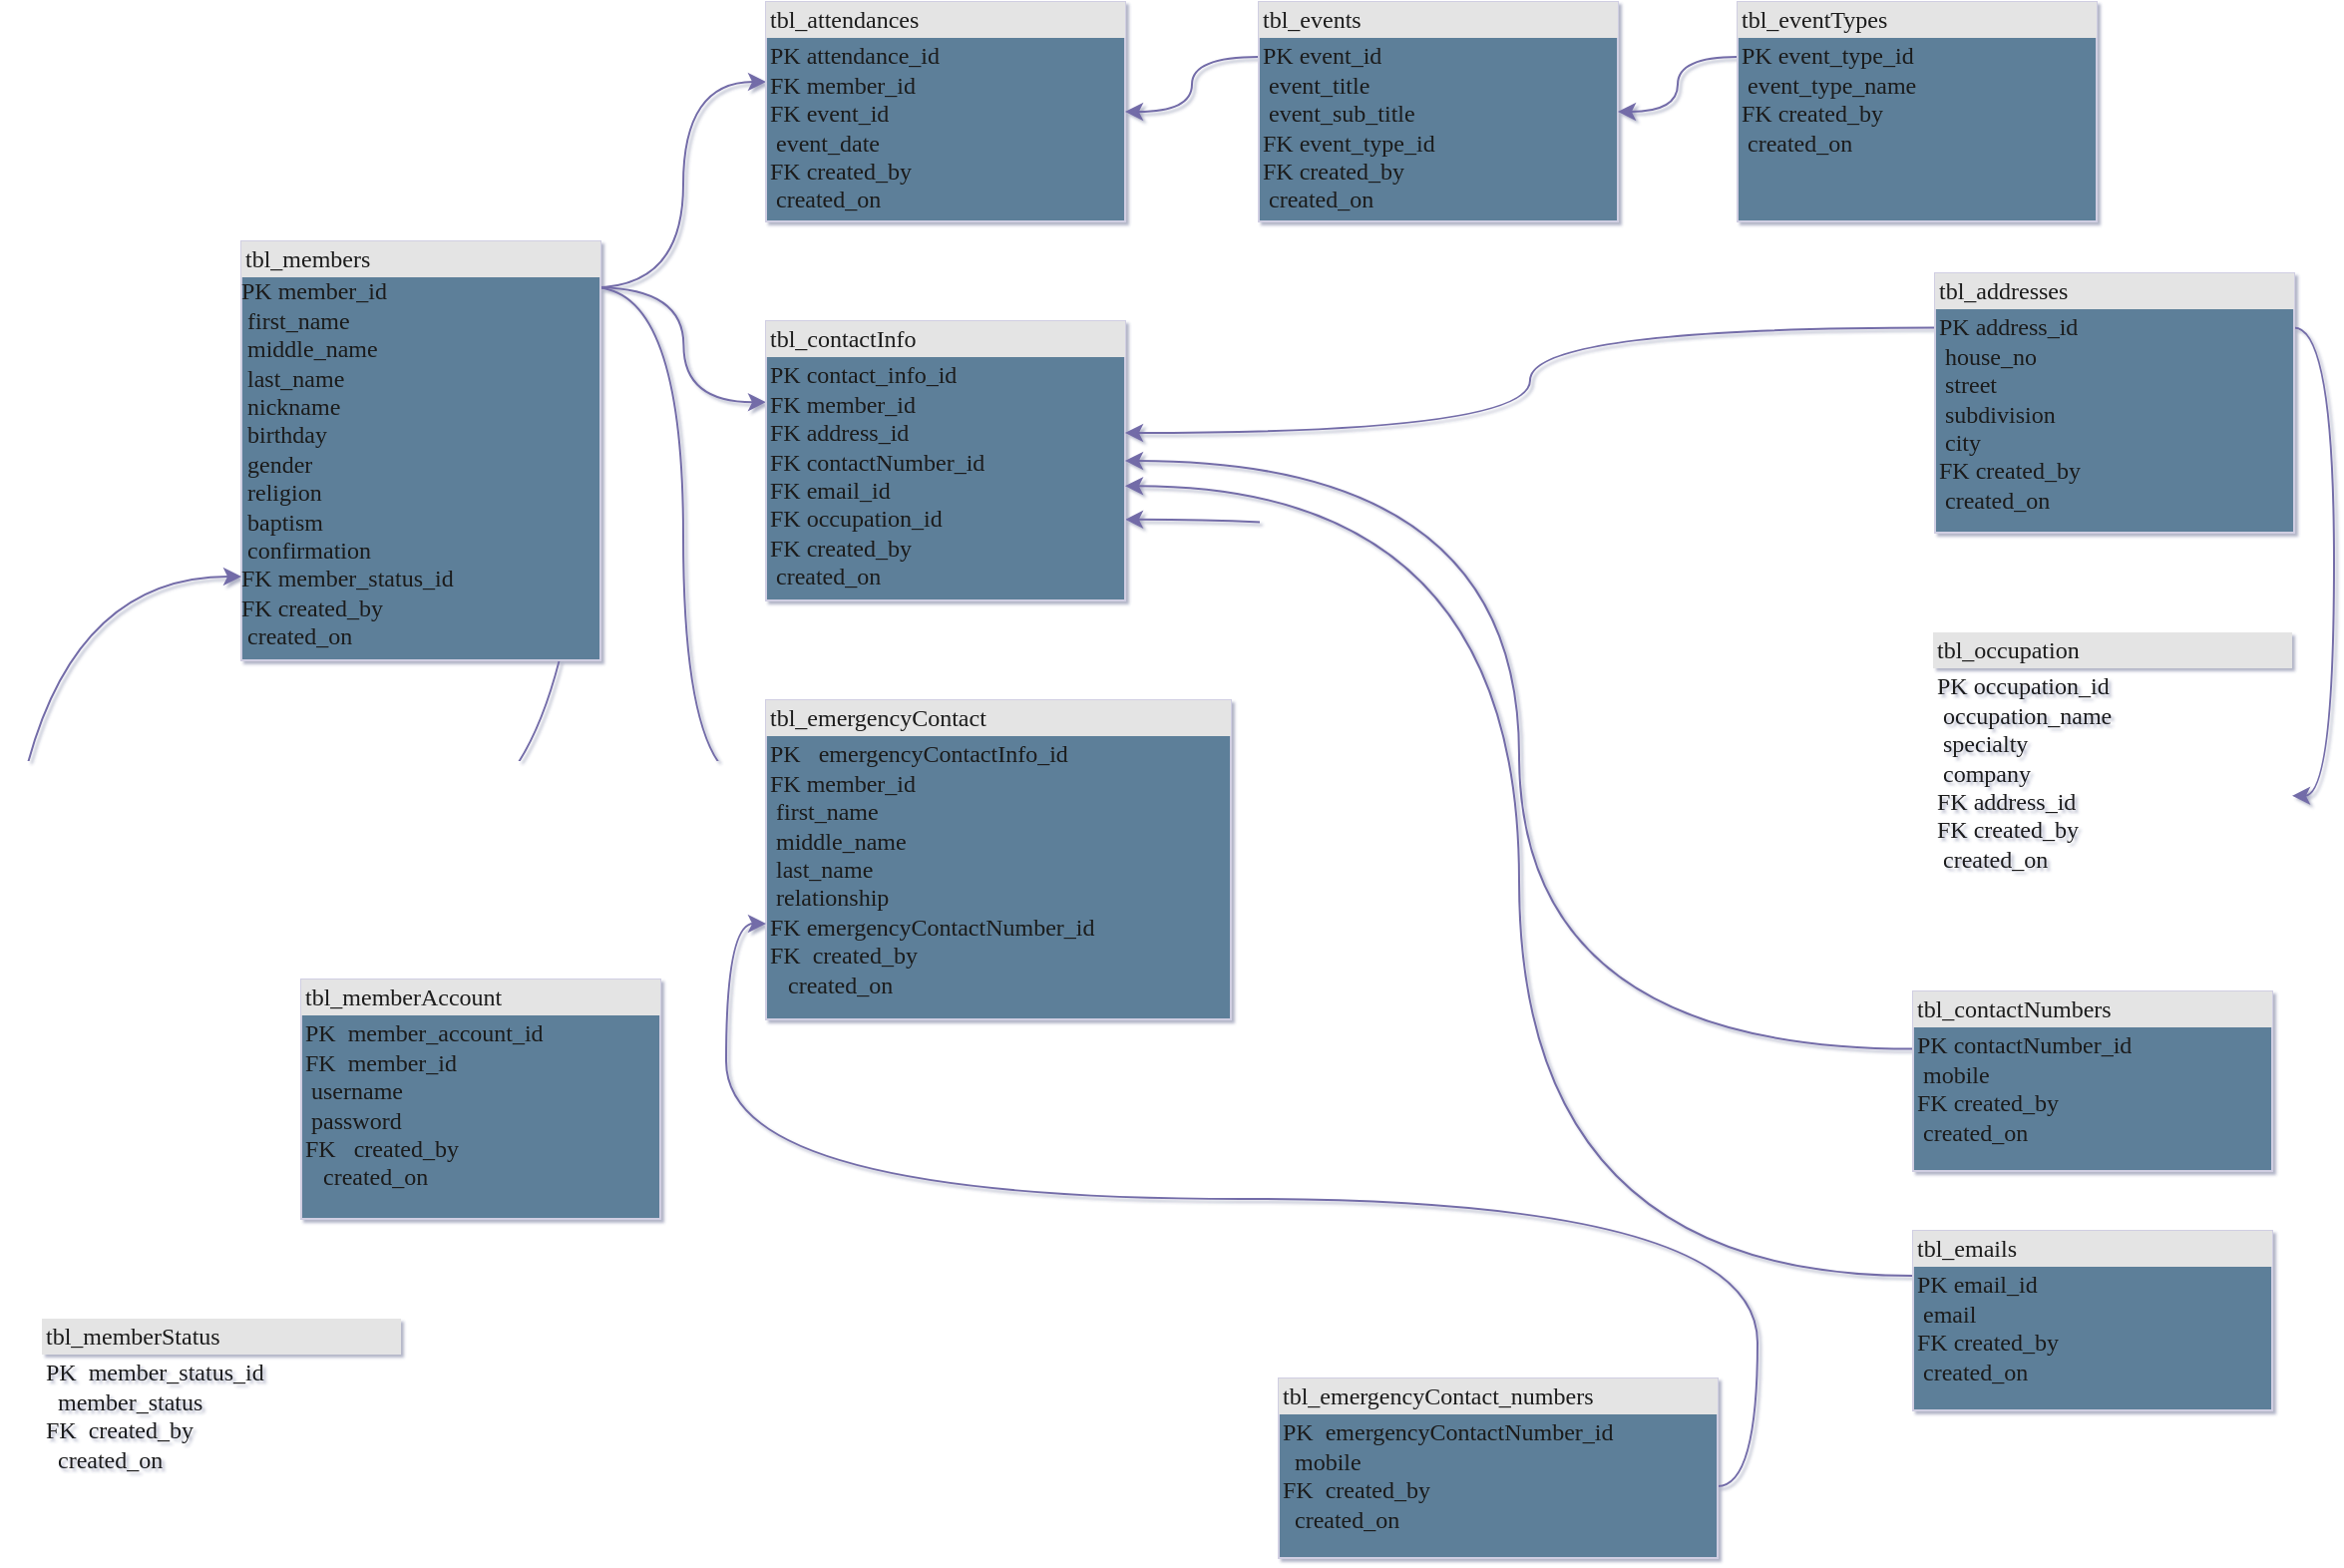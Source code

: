 <mxfile version="21.1.5" type="github">
  <diagram id="FWwc9ksW7euHVXykgP-X" name="Page-1">
    <mxGraphModel dx="2477" dy="788" grid="1" gridSize="10" guides="1" tooltips="1" connect="1" arrows="1" fold="1" page="1" pageScale="1" pageWidth="1100" pageHeight="850" background="none" math="0" shadow="1">
      <root>
        <mxCell id="0" />
        <mxCell id="1" parent="0" />
        <mxCell id="3CN4i4FmLzeHz4VsIxxE-7" style="edgeStyle=orthogonalEdgeStyle;rounded=0;orthogonalLoop=1;jettySize=auto;html=1;exitX=0.98;exitY=0.11;exitDx=0;exitDy=0;exitPerimeter=0;entryX=0;entryY=0.364;entryDx=0;entryDy=0;entryPerimeter=0;labelBackgroundColor=none;strokeColor=#736CA8;fontColor=default;curved=1;" parent="1" source="2ed32ef02a7f4228-1" target="2ed32ef02a7f4228-11" edge="1">
          <mxGeometry relative="1" as="geometry">
            <mxPoint x="189.4" y="183.1" as="sourcePoint" />
          </mxGeometry>
        </mxCell>
        <mxCell id="3CN4i4FmLzeHz4VsIxxE-13" style="edgeStyle=orthogonalEdgeStyle;rounded=0;orthogonalLoop=1;jettySize=auto;html=1;exitX=0.98;exitY=0.11;exitDx=0;exitDy=0;exitPerimeter=0;entryX=0;entryY=0.29;entryDx=0;entryDy=0;entryPerimeter=0;labelBackgroundColor=none;strokeColor=#736CA8;fontColor=default;curved=1;" parent="1" target="2ed32ef02a7f4228-8" edge="1">
          <mxGeometry relative="1" as="geometry">
            <mxPoint x="189.4" y="183.1" as="sourcePoint" />
          </mxGeometry>
        </mxCell>
        <mxCell id="_nDBIqIATd5GtNTAdIem-2" style="edgeStyle=orthogonalEdgeStyle;rounded=0;orthogonalLoop=1;jettySize=auto;html=1;exitX=0.98;exitY=0.11;exitDx=0;exitDy=0;exitPerimeter=0;entryX=0;entryY=0.34;entryDx=0;entryDy=0;entryPerimeter=0;curved=1;strokeColor=#736CA8;" parent="1" source="2ed32ef02a7f4228-1" target="_nDBIqIATd5GtNTAdIem-1" edge="1">
          <mxGeometry relative="1" as="geometry" />
        </mxCell>
        <mxCell id="ONZNVIzZxAZZReENL0fx-5" style="edgeStyle=orthogonalEdgeStyle;rounded=0;orthogonalLoop=1;jettySize=auto;html=1;exitX=0.98;exitY=0.11;exitDx=0;exitDy=0;exitPerimeter=0;entryX=0;entryY=0.26;entryDx=0;entryDy=0;entryPerimeter=0;curved=1;strokeColor=#736CA8;" parent="1" source="2ed32ef02a7f4228-1" target="KVxAI8fJgYIRp9sm_ed_-2" edge="1">
          <mxGeometry relative="1" as="geometry" />
        </mxCell>
        <mxCell id="2ed32ef02a7f4228-1" value="&lt;div style=&quot;box-sizing:border-box;width:100%;background:#e4e4e4;padding:2px;&quot;&gt;tbl_members&lt;/div&gt;PK&lt;span style=&quot;white-space: pre;&quot;&gt; &lt;/span&gt;member_id&lt;br&gt;&lt;span style=&quot;white-space: pre;&quot;&gt; &lt;/span&gt;first_name&lt;br&gt;&lt;span style=&quot;white-space: pre;&quot;&gt; &lt;/span&gt;middle_name&lt;br&gt;&lt;span style=&quot;white-space: pre;&quot;&gt; &lt;/span&gt;last_name&lt;br&gt;&lt;span style=&quot;white-space: pre;&quot;&gt; &lt;/span&gt;nickname&lt;br&gt;&lt;span style=&quot;white-space: pre;&quot;&gt; &lt;/span&gt;birthday&lt;br&gt;&lt;span style=&quot;white-space: pre;&quot;&gt; &lt;/span&gt;gender&lt;br&gt;&lt;span style=&quot;white-space: pre;&quot;&gt; &lt;/span&gt;religion&lt;br&gt;&lt;span style=&quot;white-space: pre;&quot;&gt; &lt;/span&gt;baptism&lt;br&gt;&lt;span style=&quot;white-space: pre;&quot;&gt; &lt;/span&gt;confirmation&lt;br&gt;FK&lt;span style=&quot;white-space: pre;&quot;&gt; &lt;/span&gt;member_status_id&lt;br&gt;&lt;span style=&quot;white-space: pre;&quot;&gt;FK&lt;span style=&quot;white-space: pre;&quot;&gt; &lt;/span&gt;created_by&lt;br&gt;&lt;span style=&quot;white-space: pre;&quot;&gt; &lt;/span&gt;created_on &lt;/span&gt;" style="verticalAlign=top;align=left;overflow=fill;html=1;rounded=0;shadow=0;comic=0;labelBackgroundColor=none;strokeWidth=1;fontFamily=Verdana;fontSize=12;points=[[0,0,0,0,0],[0,0.11,0,0,0],[0,0.8,0,0,0],[0,0.88,0,0,0],[0,1,0,0,0],[0.25,0,0,0,0],[0.25,1,0,0,0],[0.5,0,0,0,0],[0.5,1,0,0,0],[0.75,0,0,0,0],[0.75,1,0,0,0],[0.98,0.11,0,0,0],[1,0,0,0,0],[1,0.8,0,0,0],[1,0.88,0,0,0],[1,1,0,0,0]];fillColor=#5D7F99;strokeColor=#D0CEE2;fontColor=#1A1A1A;" parent="1" vertex="1">
          <mxGeometry x="10" y="160" width="180" height="210" as="geometry" />
        </mxCell>
        <mxCell id="3CN4i4FmLzeHz4VsIxxE-18" style="edgeStyle=orthogonalEdgeStyle;rounded=0;orthogonalLoop=1;jettySize=auto;html=1;exitX=0;exitY=0.25;exitDx=0;exitDy=0;entryX=1;entryY=0.71;entryDx=0;entryDy=0;entryPerimeter=0;labelBackgroundColor=none;strokeColor=#736CA8;fontColor=default;curved=1;" parent="1" source="2ed32ef02a7f4228-2" target="2ed32ef02a7f4228-8" edge="1">
          <mxGeometry relative="1" as="geometry" />
        </mxCell>
        <mxCell id="2ed32ef02a7f4228-2" value="&lt;div style=&quot;box-sizing: border-box ; width: 100% ; background: #e4e4e4 ; padding: 2px&quot;&gt;tbl_occupation&lt;/div&gt;&lt;table style=&quot;width: 100% ; font-size: 1em&quot; cellpadding=&quot;2&quot; cellspacing=&quot;0&quot;&gt;&lt;tbody&gt;&lt;tr&gt;&lt;td&gt;PK&lt;span style=&quot;white-space: pre;&quot;&gt; &lt;/span&gt;occupation_id&lt;br&gt;&lt;span style=&quot;white-space: pre;&quot;&gt; &lt;/span&gt;occupation_name&lt;br&gt;&lt;span style=&quot;white-space: pre;&quot;&gt; &lt;/span&gt;specialty&lt;br&gt;&lt;span style=&quot;white-space: pre;&quot;&gt; &lt;/span&gt;company&lt;br&gt;FK&lt;span style=&quot;white-space: pre;&quot;&gt; &lt;/span&gt;address_id&lt;br&gt;FK&lt;span style=&quot;white-space: pre;&quot;&gt; &lt;/span&gt;created_by&lt;br&gt;&lt;span style=&quot;white-space: pre;&quot;&gt; &lt;/span&gt;created_on&lt;br&gt;&lt;/td&gt;&lt;td&gt;&lt;/td&gt;&lt;/tr&gt;&lt;/tbody&gt;&lt;/table&gt;" style="verticalAlign=top;align=left;overflow=fill;html=1;rounded=0;shadow=0;comic=0;labelBackgroundColor=none;strokeWidth=1;fontFamily=Verdana;fontSize=12;fillColor=#5D7F99;strokeColor=#D0CEE2;fontColor=#1A1A1A;" parent="1" vertex="1">
          <mxGeometry x="858" y="356" width="180" height="130" as="geometry" />
        </mxCell>
        <mxCell id="3CN4i4FmLzeHz4VsIxxE-8" style="edgeStyle=orthogonalEdgeStyle;rounded=0;orthogonalLoop=1;jettySize=auto;html=1;exitX=0;exitY=0.61;exitDx=0;exitDy=0;exitPerimeter=0;entryX=0;entryY=0.8;entryDx=0;entryDy=0;entryPerimeter=0;labelBackgroundColor=none;strokeColor=#736CA8;fontColor=default;curved=1;" parent="1" source="2ed32ef02a7f4228-5" target="2ed32ef02a7f4228-1" edge="1">
          <mxGeometry relative="1" as="geometry" />
        </mxCell>
        <mxCell id="2ed32ef02a7f4228-5" value="&lt;div style=&quot;box-sizing:border-box;width:100%;background:#e4e4e4;padding:2px;&quot;&gt;tbl_memberStatus&lt;/div&gt;&lt;table style=&quot;width:100%;font-size:1em;&quot; cellpadding=&quot;2&quot; cellspacing=&quot;0&quot;&gt;&lt;tbody&gt;&lt;tr&gt;&lt;td&gt;PK&lt;span style=&quot;white-space: pre;&quot;&gt; &lt;span style=&quot;white-space: pre;&quot;&gt; &lt;/span&gt;&lt;/span&gt;member_status_id&lt;br&gt;&lt;span style=&quot;white-space: pre;&quot;&gt; &lt;span style=&quot;white-space: pre;&quot;&gt; &lt;/span&gt;&lt;/span&gt;member_status&lt;br&gt;FK&lt;span style=&quot;white-space: pre;&quot;&gt; &lt;span style=&quot;white-space: pre;&quot;&gt; &lt;/span&gt;&lt;/span&gt;created_by&lt;br&gt;&lt;span style=&quot;white-space: pre;&quot;&gt; &lt;span style=&quot;white-space: pre;&quot;&gt; &lt;/span&gt;&lt;/span&gt;created_on&lt;br&gt;&lt;/td&gt;&lt;td&gt;&lt;/td&gt;&lt;/tr&gt;&lt;/tbody&gt;&lt;/table&gt;" style="verticalAlign=top;align=left;overflow=fill;html=1;rounded=0;shadow=0;comic=0;labelBackgroundColor=none;strokeWidth=1;fontFamily=Verdana;fontSize=12;points=[[0,0,0,0,0],[0,0.28,0,0,0],[0,0.61,0,0,0],[0,0.75,0,0,0],[0,1,0,0,0],[0.25,0,0,0,0],[0.25,1,0,0,0],[0.5,0,0,0,0],[0.5,1,0,0,0],[0.75,0,0,0,0],[0.75,1,0,0,0],[1,0,0,0,0],[1,0.25,0,0,0],[1,0.61,0,0,0],[1,0.75,0,0,0],[1,1,0,0,0]];fillColor=#5D7F99;strokeColor=#D0CEE2;fontColor=#1A1A1A;" parent="1" vertex="1">
          <mxGeometry x="-90" y="700" width="180" height="90" as="geometry" />
        </mxCell>
        <mxCell id="2ed32ef02a7f4228-8" value="&lt;div style=&quot;box-sizing: border-box ; width: 100% ; background: #e4e4e4 ; padding: 2px&quot;&gt;tbl_contactInfo&lt;/div&gt;&lt;table style=&quot;width: 100% ; font-size: 1em&quot; cellpadding=&quot;2&quot; cellspacing=&quot;0&quot;&gt;&lt;tbody&gt;&lt;tr&gt;&lt;td&gt;PK&lt;span style=&quot;white-space: pre;&quot;&gt; &lt;/span&gt;contact_info_id&lt;br&gt;FK&lt;span style=&quot;white-space: pre;&quot;&gt; &lt;/span&gt;member_id&lt;br&gt;FK&lt;span style=&quot;white-space: pre;&quot;&gt; &lt;/span&gt;address_id&lt;br&gt;FK&lt;span style=&quot;white-space: pre;&quot;&gt; &lt;/span&gt;contactNumber_id&lt;br&gt;FK&lt;span style=&quot;white-space: pre;&quot;&gt; &lt;/span&gt;email_id&lt;br&gt;FK&lt;span style=&quot;white-space: pre;&quot;&gt; &lt;/span&gt;occupation_id&lt;br&gt;FK&lt;span style=&quot;white-space: pre;&quot;&gt; &lt;/span&gt;created_by&lt;br&gt;&lt;span style=&quot;white-space: pre;&quot;&gt; &lt;/span&gt;created_on&lt;br&gt;&lt;/td&gt;&lt;td&gt;&lt;/td&gt;&lt;/tr&gt;&lt;/tbody&gt;&lt;/table&gt;" style="verticalAlign=top;align=left;overflow=fill;html=1;rounded=0;shadow=0;comic=0;labelBackgroundColor=none;strokeWidth=1;fontFamily=Verdana;fontSize=12;points=[[0,0,0,0,0],[0,0.2,0,0,0],[0,0.29,0,0,0],[0,0.4,0,0,0],[0,0.5,0,0,0],[0,0.59,0,0,0],[0,0.71,0,0,0],[0,0.82,0,0,0],[0,1,0,0,0],[0.25,0,0,0,0],[0.25,1,0,0,0],[0.5,0,0,0,0],[0.5,1,0,0,0],[0.75,0,0,0,0],[0.75,1,0,0,0],[1,0,0,0,0],[1,0.2,0,0,0],[1,0.29,0,0,0],[1,0.4,0,0,0],[1,0.5,0,0,0],[1,0.59,0,0,0],[1,0.71,0,0,0],[1,0.82,0,0,0],[1,1,0,0,0]];fillColor=#5D7F99;strokeColor=#D0CEE2;fontColor=#1A1A1A;" parent="1" vertex="1">
          <mxGeometry x="273" y="200" width="180" height="140" as="geometry" />
        </mxCell>
        <mxCell id="2ed32ef02a7f4228-11" value="&lt;div style=&quot;box-sizing:border-box;width:100%;background:#e4e4e4;padding:2px;&quot;&gt;tbl_attendances&lt;/div&gt;&lt;table style=&quot;width:100%;font-size:1em;&quot; cellpadding=&quot;2&quot; cellspacing=&quot;0&quot;&gt;&lt;tbody&gt;&lt;tr&gt;&lt;td&gt;PK&lt;span style=&quot;white-space: pre;&quot;&gt; &lt;/span&gt;attendance_id&lt;br&gt;FK&lt;span style=&quot;white-space: pre;&quot;&gt; &lt;/span&gt;member_id&lt;br&gt;FK&lt;span style=&quot;white-space: pre;&quot;&gt; &lt;/span&gt;event_id&lt;br&gt;&lt;span style=&quot;white-space: pre;&quot;&gt; &lt;/span&gt;event_date&lt;br&gt;FK&lt;span style=&quot;white-space: pre;&quot;&gt; &lt;/span&gt;created_by&lt;br&gt;&lt;span style=&quot;white-space: pre;&quot;&gt; &lt;/span&gt;created_on&lt;br&gt;&lt;/td&gt;&lt;td&gt;&lt;/td&gt;&lt;/tr&gt;&lt;/tbody&gt;&lt;/table&gt;" style="verticalAlign=top;align=left;overflow=fill;html=1;rounded=0;shadow=0;comic=0;labelBackgroundColor=none;strokeWidth=1;fontFamily=Verdana;fontSize=12;fillColor=#5D7F99;strokeColor=#D0CEE2;fontColor=#1A1A1A;" parent="1" vertex="1">
          <mxGeometry x="273" y="40" width="180" height="110" as="geometry" />
        </mxCell>
        <mxCell id="3CN4i4FmLzeHz4VsIxxE-11" style="edgeStyle=orthogonalEdgeStyle;rounded=0;orthogonalLoop=1;jettySize=auto;html=1;exitX=0;exitY=0.25;exitDx=0;exitDy=0;labelBackgroundColor=none;strokeColor=#736CA8;fontColor=default;curved=1;" parent="1" source="3CN4i4FmLzeHz4VsIxxE-1" target="2ed32ef02a7f4228-11" edge="1">
          <mxGeometry relative="1" as="geometry" />
        </mxCell>
        <mxCell id="3CN4i4FmLzeHz4VsIxxE-1" value="&lt;div style=&quot;box-sizing:border-box;width:100%;background:#e4e4e4;padding:2px;&quot;&gt;tbl_events&lt;/div&gt;&lt;table style=&quot;width:100%;font-size:1em;&quot; cellpadding=&quot;2&quot; cellspacing=&quot;0&quot;&gt;&lt;tbody&gt;&lt;tr&gt;&lt;td&gt;PK&lt;span style=&quot;white-space: pre;&quot;&gt; &lt;/span&gt;event_id&lt;br&gt;&lt;span style=&quot;white-space: pre;&quot;&gt; &lt;/span&gt;event_title&lt;br&gt;&lt;span style=&quot;white-space: pre;&quot;&gt; &lt;/span&gt;event_sub_title&lt;br&gt;FK&lt;span style=&quot;white-space: pre;&quot;&gt; &lt;/span&gt;event_type_id&lt;br&gt;FK&lt;span style=&quot;white-space: pre;&quot;&gt; &lt;/span&gt;created_by&lt;br&gt;&lt;span style=&quot;white-space: pre;&quot;&gt; &lt;/span&gt;created_on&lt;br&gt;&lt;/td&gt;&lt;td&gt;&lt;/td&gt;&lt;/tr&gt;&lt;/tbody&gt;&lt;/table&gt;" style="verticalAlign=top;align=left;overflow=fill;html=1;rounded=0;shadow=0;comic=0;labelBackgroundColor=none;strokeWidth=1;fontFamily=Verdana;fontSize=12;fillColor=#5D7F99;strokeColor=#D0CEE2;fontColor=#1A1A1A;" parent="1" vertex="1">
          <mxGeometry x="520" y="40" width="180" height="110" as="geometry" />
        </mxCell>
        <mxCell id="3CN4i4FmLzeHz4VsIxxE-12" style="edgeStyle=orthogonalEdgeStyle;rounded=0;orthogonalLoop=1;jettySize=auto;html=1;exitX=0;exitY=0.25;exitDx=0;exitDy=0;labelBackgroundColor=none;strokeColor=#736CA8;fontColor=default;curved=1;" parent="1" source="3CN4i4FmLzeHz4VsIxxE-2" target="3CN4i4FmLzeHz4VsIxxE-1" edge="1">
          <mxGeometry relative="1" as="geometry" />
        </mxCell>
        <mxCell id="3CN4i4FmLzeHz4VsIxxE-2" value="&lt;div style=&quot;box-sizing:border-box;width:100%;background:#e4e4e4;padding:2px;&quot;&gt;tbl_eventTypes&lt;/div&gt;&lt;table style=&quot;width:100%;font-size:1em;&quot; cellpadding=&quot;2&quot; cellspacing=&quot;0&quot;&gt;&lt;tbody&gt;&lt;tr&gt;&lt;td&gt;PK&lt;span style=&quot;white-space: pre;&quot;&gt; &lt;/span&gt;event_type_id&lt;br&gt;&lt;span style=&quot;white-space: pre;&quot;&gt; &lt;/span&gt;event_type_name&lt;br&gt;FK&lt;span style=&quot;white-space: pre;&quot;&gt; &lt;/span&gt;created_by&lt;br&gt;&lt;span style=&quot;white-space: pre;&quot;&gt; &lt;/span&gt;created_on&lt;br&gt;&lt;/td&gt;&lt;td&gt;&lt;/td&gt;&lt;/tr&gt;&lt;/tbody&gt;&lt;/table&gt;" style="verticalAlign=top;align=left;overflow=fill;html=1;rounded=0;shadow=0;comic=0;labelBackgroundColor=none;strokeWidth=1;fontFamily=Verdana;fontSize=12;fillColor=#5D7F99;strokeColor=#D0CEE2;fontColor=#1A1A1A;" parent="1" vertex="1">
          <mxGeometry x="760" y="40" width="180" height="110" as="geometry" />
        </mxCell>
        <mxCell id="3CN4i4FmLzeHz4VsIxxE-14" style="edgeStyle=orthogonalEdgeStyle;rounded=0;orthogonalLoop=1;jettySize=auto;html=1;exitX=0;exitY=0.21;exitDx=0;exitDy=0;exitPerimeter=0;entryX=1;entryY=0.4;entryDx=0;entryDy=0;entryPerimeter=0;labelBackgroundColor=none;strokeColor=#736CA8;fontColor=default;curved=1;" parent="1" source="3CN4i4FmLzeHz4VsIxxE-3" target="2ed32ef02a7f4228-8" edge="1">
          <mxGeometry relative="1" as="geometry" />
        </mxCell>
        <mxCell id="3CN4i4FmLzeHz4VsIxxE-17" style="edgeStyle=orthogonalEdgeStyle;rounded=0;orthogonalLoop=1;jettySize=auto;html=1;exitX=1;exitY=0.21;exitDx=0;exitDy=0;exitPerimeter=0;entryX=1;entryY=0.63;entryDx=0;entryDy=0;entryPerimeter=0;labelBackgroundColor=none;strokeColor=#736CA8;fontColor=default;curved=1;" parent="1" source="3CN4i4FmLzeHz4VsIxxE-3" target="2ed32ef02a7f4228-2" edge="1">
          <mxGeometry relative="1" as="geometry" />
        </mxCell>
        <mxCell id="3CN4i4FmLzeHz4VsIxxE-3" value="&lt;div style=&quot;box-sizing: border-box ; width: 100% ; background: #e4e4e4 ; padding: 2px&quot;&gt;tbl_addresses&lt;/div&gt;&lt;table style=&quot;width: 100% ; font-size: 1em&quot; cellpadding=&quot;2&quot; cellspacing=&quot;0&quot;&gt;&lt;tbody&gt;&lt;tr&gt;&lt;td&gt;PK&lt;span style=&quot;white-space: pre;&quot;&gt; &lt;/span&gt;address_id&lt;br&gt;&lt;span style=&quot;white-space: pre;&quot;&gt; &lt;/span&gt;house_no&lt;br&gt;&lt;span style=&quot;white-space: pre;&quot;&gt; &lt;/span&gt;street&lt;br&gt;&lt;span style=&quot;white-space: pre;&quot;&gt; &lt;/span&gt;subdivision&lt;br&gt;&lt;span style=&quot;white-space: pre;&quot;&gt; &lt;/span&gt;city&lt;br&gt;FK&lt;span style=&quot;white-space: pre;&quot;&gt; &lt;/span&gt;created_by&lt;br&gt;&lt;span style=&quot;white-space: pre;&quot;&gt; &lt;/span&gt;created_on&lt;br&gt;&lt;/td&gt;&lt;td&gt;&lt;/td&gt;&lt;/tr&gt;&lt;/tbody&gt;&lt;/table&gt;" style="verticalAlign=top;align=left;overflow=fill;html=1;rounded=0;shadow=0;comic=0;labelBackgroundColor=none;strokeWidth=1;fontFamily=Verdana;fontSize=12;points=[[0,0,0,0,0],[0,0.21,0,0,0],[0,0.5,0,0,0],[0,0.75,0,0,0],[0,1,0,0,0],[0.25,0,0,0,0],[0.25,1,0,0,0],[0.5,0,0,0,0],[0.5,1,0,0,0],[0.75,0,0,0,0],[0.75,1,0,0,0],[1,0,0,0,0],[1,0.21,0,0,0],[1,0.5,0,0,0],[1,0.75,0,0,0],[1,1,0,0,0]];fillColor=#5D7F99;strokeColor=#D0CEE2;fontColor=#1A1A1A;" parent="1" vertex="1">
          <mxGeometry x="859" y="176" width="180" height="130" as="geometry" />
        </mxCell>
        <mxCell id="3CN4i4FmLzeHz4VsIxxE-16" style="edgeStyle=orthogonalEdgeStyle;rounded=0;orthogonalLoop=1;jettySize=auto;html=1;exitX=0;exitY=0.25;exitDx=0;exitDy=0;entryX=1;entryY=0.59;entryDx=0;entryDy=0;entryPerimeter=0;labelBackgroundColor=none;strokeColor=#736CA8;fontColor=default;curved=1;" parent="1" source="3CN4i4FmLzeHz4VsIxxE-4" target="2ed32ef02a7f4228-8" edge="1">
          <mxGeometry relative="1" as="geometry" />
        </mxCell>
        <mxCell id="3CN4i4FmLzeHz4VsIxxE-4" value="&lt;div style=&quot;box-sizing: border-box ; width: 100% ; background: #e4e4e4 ; padding: 2px&quot;&gt;tbl_emails&lt;/div&gt;&lt;table style=&quot;width: 100% ; font-size: 1em&quot; cellpadding=&quot;2&quot; cellspacing=&quot;0&quot;&gt;&lt;tbody&gt;&lt;tr&gt;&lt;td&gt;PK&lt;span style=&quot;white-space: pre;&quot;&gt; &lt;/span&gt;email_id&lt;br&gt;&lt;span style=&quot;white-space: pre;&quot;&gt; &lt;/span&gt;email&lt;br&gt;FK&lt;span style=&quot;white-space: pre;&quot;&gt; &lt;/span&gt;created_by&lt;br&gt;&lt;span style=&quot;white-space: pre;&quot;&gt; &lt;/span&gt;created_on&lt;br&gt;&lt;/td&gt;&lt;td&gt;&lt;/td&gt;&lt;/tr&gt;&lt;/tbody&gt;&lt;/table&gt;" style="verticalAlign=top;align=left;overflow=fill;html=1;rounded=0;shadow=0;comic=0;labelBackgroundColor=none;strokeWidth=1;fontFamily=Verdana;fontSize=12;fillColor=#5D7F99;strokeColor=#D0CEE2;fontColor=#1A1A1A;" parent="1" vertex="1">
          <mxGeometry x="848" y="656" width="180" height="90" as="geometry" />
        </mxCell>
        <mxCell id="3CN4i4FmLzeHz4VsIxxE-15" style="edgeStyle=orthogonalEdgeStyle;rounded=0;orthogonalLoop=1;jettySize=auto;html=1;exitX=0;exitY=0.32;exitDx=0;exitDy=0;exitPerimeter=0;entryX=1;entryY=0.5;entryDx=0;entryDy=0;entryPerimeter=0;labelBackgroundColor=none;strokeColor=#736CA8;fontColor=default;curved=1;" parent="1" source="3CN4i4FmLzeHz4VsIxxE-5" target="2ed32ef02a7f4228-8" edge="1">
          <mxGeometry relative="1" as="geometry" />
        </mxCell>
        <mxCell id="3CN4i4FmLzeHz4VsIxxE-5" value="&lt;div style=&quot;box-sizing: border-box ; width: 100% ; background: #e4e4e4 ; padding: 2px&quot;&gt;tbl_contactNumbers&lt;/div&gt;&lt;table style=&quot;width: 100% ; font-size: 1em&quot; cellpadding=&quot;2&quot; cellspacing=&quot;0&quot;&gt;&lt;tbody&gt;&lt;tr&gt;&lt;td&gt;PK&lt;span style=&quot;white-space: pre;&quot;&gt; &lt;/span&gt;contactNumber_id&lt;br&gt;&lt;span style=&quot;white-space: pre;&quot;&gt; &lt;/span&gt;mobile&lt;br&gt;FK&lt;span style=&quot;white-space: pre;&quot;&gt; &lt;/span&gt;created_by&lt;br&gt;&lt;span style=&quot;white-space: pre;&quot;&gt; &lt;/span&gt;created_on&lt;br&gt;&lt;/td&gt;&lt;td&gt;&lt;/td&gt;&lt;/tr&gt;&lt;/tbody&gt;&lt;/table&gt;" style="verticalAlign=top;align=left;overflow=fill;html=1;rounded=0;shadow=0;comic=0;labelBackgroundColor=none;strokeWidth=1;fontFamily=Verdana;fontSize=12;points=[[0,0,0,0,0],[0,0.32,0,0,0],[0,0.6,0,0,0],[0,0.75,0,0,0],[0,1,0,0,0],[0.25,0,0,0,0],[0.25,1,0,0,0],[0.5,0,0,0,0],[0.5,1,0,0,0],[0.75,0,0,0,0],[0.75,1,0,0,0],[1,0,0,0,0],[1,0.29,0,0,0],[1,0.6,0,0,0],[1,0.75,0,0,0],[1,1,0,0,0]];fillColor=#5D7F99;strokeColor=#D0CEE2;fontColor=#1A1A1A;" parent="1" vertex="1">
          <mxGeometry x="848" y="536" width="180" height="90" as="geometry" />
        </mxCell>
        <mxCell id="_nDBIqIATd5GtNTAdIem-1" value="&lt;div style=&quot;box-sizing:border-box;width:100%;background:#e4e4e4;padding:2px;&quot;&gt;tbl_memberAccount&lt;/div&gt;&lt;table style=&quot;width:100%;font-size:1em;&quot; cellpadding=&quot;2&quot; cellspacing=&quot;0&quot;&gt;&lt;tbody&gt;&lt;tr&gt;&lt;td&gt;PK&lt;span style=&quot;white-space: pre;&quot;&gt; &lt;span style=&quot;white-space: pre;&quot;&gt; &lt;/span&gt;&lt;/span&gt;member_account_id&lt;br&gt;FK&lt;span style=&quot;white-space: pre;&quot;&gt; &lt;span style=&quot;white-space: pre;&quot;&gt; &lt;/span&gt;&lt;/span&gt;member_id&lt;br&gt;&lt;span style=&quot;white-space: pre;&quot;&gt; &lt;/span&gt;username&lt;br&gt;&lt;span style=&quot;white-space: pre;&quot;&gt; &lt;/span&gt;password&lt;br&gt;FK&lt;span style=&quot;white-space: pre;&quot;&gt; &lt;span style=&quot;white-space: pre;&quot;&gt; &lt;span style=&quot;white-space: pre;&quot;&gt; &lt;/span&gt;&lt;/span&gt;&lt;/span&gt;created_by&lt;br&gt;&lt;span style=&quot;white-space: pre;&quot;&gt; &lt;span style=&quot;white-space: pre;&quot;&gt; &lt;span style=&quot;white-space: pre;&quot;&gt; &lt;/span&gt;&lt;/span&gt;&lt;/span&gt;created_on&lt;br&gt;&lt;/td&gt;&lt;td&gt;&lt;/td&gt;&lt;/tr&gt;&lt;/tbody&gt;&lt;/table&gt;" style="verticalAlign=top;align=left;overflow=fill;html=1;rounded=0;shadow=0;comic=0;labelBackgroundColor=none;strokeWidth=1;fontFamily=Verdana;fontSize=12;points=[[0,0,0,0,0],[0,0.22,0,0,0],[0,0.34,0,0,0],[0,0.61,0,0,0],[0,1,0,0,0],[0.25,0,0,0,0],[0.25,1,0,0,0],[0.5,0,0,0,0],[0.5,1,0,0,0],[0.75,0,0,0,0],[0.75,1,0,0,0],[1,0,0,0,0],[1,0.25,0,0,0],[1,0.5,0,0,0],[1,0.64,0,0,0],[1,1,0,0,0]];fillColor=#5D7F99;strokeColor=#D0CEE2;fontColor=#1A1A1A;" parent="1" vertex="1">
          <mxGeometry x="40" y="530" width="180" height="120" as="geometry" />
        </mxCell>
        <mxCell id="KVxAI8fJgYIRp9sm_ed_-2" value="&lt;div style=&quot;box-sizing: border-box ; width: 100% ; background: #e4e4e4 ; padding: 2px&quot;&gt;tbl_emergencyContact&lt;/div&gt;&lt;table style=&quot;width: 100% ; font-size: 1em&quot; cellpadding=&quot;2&quot; cellspacing=&quot;0&quot;&gt;&lt;tbody&gt;&lt;tr&gt;&lt;td&gt;PK&lt;span style=&quot;white-space: pre;&quot;&gt; &lt;span style=&quot;white-space: pre;&quot;&gt; &lt;span style=&quot;white-space: pre;&quot;&gt; &lt;/span&gt;&lt;/span&gt;&lt;/span&gt;emergencyContactInfo_id&lt;br&gt;FK&lt;span style=&quot;white-space: pre;&quot;&gt; &lt;/span&gt;member_id&lt;br&gt;&lt;span style=&quot;white-space: pre;&quot;&gt; &lt;/span&gt;first_name&lt;br&gt;&lt;span style=&quot;white-space: pre;&quot;&gt; &lt;/span&gt;middle_name&lt;br&gt;&lt;span style=&quot;white-space: pre;&quot;&gt; &lt;/span&gt;last_name&lt;br&gt;&lt;span style=&quot;white-space: pre;&quot;&gt; &lt;/span&gt;relationship&lt;br&gt;FK&lt;span style=&quot;white-space: pre;&quot;&gt; &lt;/span&gt;emergencyContactNumber_id&lt;br&gt;FK&lt;span style=&quot;white-space: pre;&quot;&gt; &lt;span style=&quot;white-space: pre;&quot;&gt; &lt;/span&gt;&lt;/span&gt;created_by&lt;br&gt;&lt;span style=&quot;white-space: pre;&quot;&gt; &lt;span style=&quot;white-space: pre;&quot;&gt; &lt;span style=&quot;white-space: pre;&quot;&gt; &lt;/span&gt;&lt;/span&gt;&lt;/span&gt;created_on&lt;br&gt;&lt;/td&gt;&lt;td&gt;&lt;/td&gt;&lt;/tr&gt;&lt;/tbody&gt;&lt;/table&gt;" style="verticalAlign=top;align=left;overflow=fill;html=1;rounded=0;shadow=0;comic=0;labelBackgroundColor=none;strokeWidth=1;fontFamily=Verdana;fontSize=12;points=[[0,0,0,0,0],[0,0.16,0,0,0],[0,0.26,0,0,0],[0,0.45,0,0,0],[0,0.58,0,0,0],[0,0.7,0,0,0],[0,1,0,0,0],[0.25,0,0,0,0],[0.25,1,0,0,0],[0.5,0,0,0,0],[0.5,1,0,0,0],[0.75,0,0,0,0],[0.75,1,0,0,0],[1,0,0,0,0],[1,0.2,0,0,0],[1,0.34,0,0,0],[1,0.45,0,0,0],[1,0.58,0,0,0],[1,0.7,0,0,0],[1,1,0,0,0]];fillColor=#5D7F99;strokeColor=#D0CEE2;fontColor=#1A1A1A;" parent="1" vertex="1">
          <mxGeometry x="273" y="390" width="233" height="160" as="geometry" />
        </mxCell>
        <mxCell id="ONZNVIzZxAZZReENL0fx-2" style="edgeStyle=orthogonalEdgeStyle;rounded=0;orthogonalLoop=1;jettySize=auto;html=1;exitX=1;exitY=0.6;exitDx=0;exitDy=0;exitPerimeter=0;entryX=0;entryY=0.7;entryDx=0;entryDy=0;entryPerimeter=0;curved=1;strokeColor=#736CA8;" parent="1" source="ONZNVIzZxAZZReENL0fx-1" target="KVxAI8fJgYIRp9sm_ed_-2" edge="1">
          <mxGeometry relative="1" as="geometry" />
        </mxCell>
        <mxCell id="ONZNVIzZxAZZReENL0fx-1" value="&lt;div style=&quot;box-sizing: border-box ; width: 100% ; background: #e4e4e4 ; padding: 2px&quot;&gt;tbl_emergencyContact_numbers&lt;/div&gt;&lt;table style=&quot;width: 100% ; font-size: 1em&quot; cellpadding=&quot;2&quot; cellspacing=&quot;0&quot;&gt;&lt;tbody&gt;&lt;tr&gt;&lt;td&gt;PK&lt;span style=&quot;white-space: pre;&quot;&gt; &lt;span style=&quot;white-space: pre;&quot;&gt; &lt;/span&gt;emergencyC&lt;/span&gt;ontactNumber_id&lt;br&gt;&lt;span style=&quot;white-space: pre;&quot;&gt; &lt;span style=&quot;white-space: pre;&quot;&gt; &lt;/span&gt;&lt;/span&gt;mobile&lt;br&gt;FK&lt;span style=&quot;white-space: pre;&quot;&gt; &lt;span style=&quot;white-space: pre;&quot;&gt; &lt;/span&gt;&lt;/span&gt;created_by&lt;br&gt;&lt;span style=&quot;white-space: pre;&quot;&gt; &lt;span style=&quot;white-space: pre;&quot;&gt; &lt;/span&gt;&lt;/span&gt;created_on&lt;br&gt;&lt;/td&gt;&lt;td&gt;&lt;/td&gt;&lt;/tr&gt;&lt;/tbody&gt;&lt;/table&gt;" style="verticalAlign=top;align=left;overflow=fill;html=1;rounded=0;shadow=0;comic=0;labelBackgroundColor=none;strokeWidth=1;fontFamily=Verdana;fontSize=12;points=[[0,0,0,0,0],[0,0.32,0,0,0],[0,0.6,0,0,0],[0,0.75,0,0,0],[0,1,0,0,0],[0.25,0,0,0,0],[0.25,1,0,0,0],[0.5,0,0,0,0],[0.5,1,0,0,0],[0.75,0,0,0,0],[0.75,1,0,0,0],[1,0,0,0,0],[1,0.29,0,0,0],[1,0.6,0,0,0],[1,0.75,0,0,0],[1,1,0,0,0]];fillColor=#5D7F99;strokeColor=#D0CEE2;fontColor=#1A1A1A;" parent="1" vertex="1">
          <mxGeometry x="530" y="730" width="220" height="90" as="geometry" />
        </mxCell>
      </root>
    </mxGraphModel>
  </diagram>
</mxfile>

